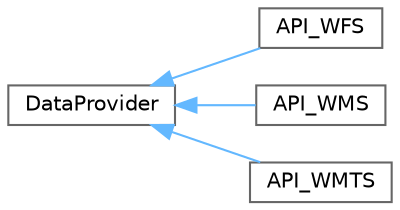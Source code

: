 digraph "Graphical Class Hierarchy"
{
 // LATEX_PDF_SIZE
  bgcolor="transparent";
  edge [fontname=Helvetica,fontsize=10,labelfontname=Helvetica,labelfontsize=10];
  node [fontname=Helvetica,fontsize=10,shape=box,height=0.2,width=0.4];
  rankdir="LR";
  Node0 [id="Node000000",label="DataProvider",height=0.2,width=0.4,color="grey40", fillcolor="white", style="filled",URL="$classDataProvider.html",tooltip=" "];
  Node0 -> Node1 [id="edge7_Node000000_Node000001",dir="back",color="steelblue1",style="solid",tooltip=" "];
  Node1 [id="Node000001",label="API_WFS",height=0.2,width=0.4,color="grey40", fillcolor="white", style="filled",URL="$classAPI__WFS.html",tooltip=" "];
  Node0 -> Node2 [id="edge8_Node000000_Node000002",dir="back",color="steelblue1",style="solid",tooltip=" "];
  Node2 [id="Node000002",label="API_WMS",height=0.2,width=0.4,color="grey40", fillcolor="white", style="filled",URL="$classAPI__WMS.html",tooltip=" "];
  Node0 -> Node3 [id="edge9_Node000000_Node000003",dir="back",color="steelblue1",style="solid",tooltip=" "];
  Node3 [id="Node000003",label="API_WMTS",height=0.2,width=0.4,color="grey40", fillcolor="white", style="filled",URL="$classAPI__WMTS.html",tooltip=" "];
}
